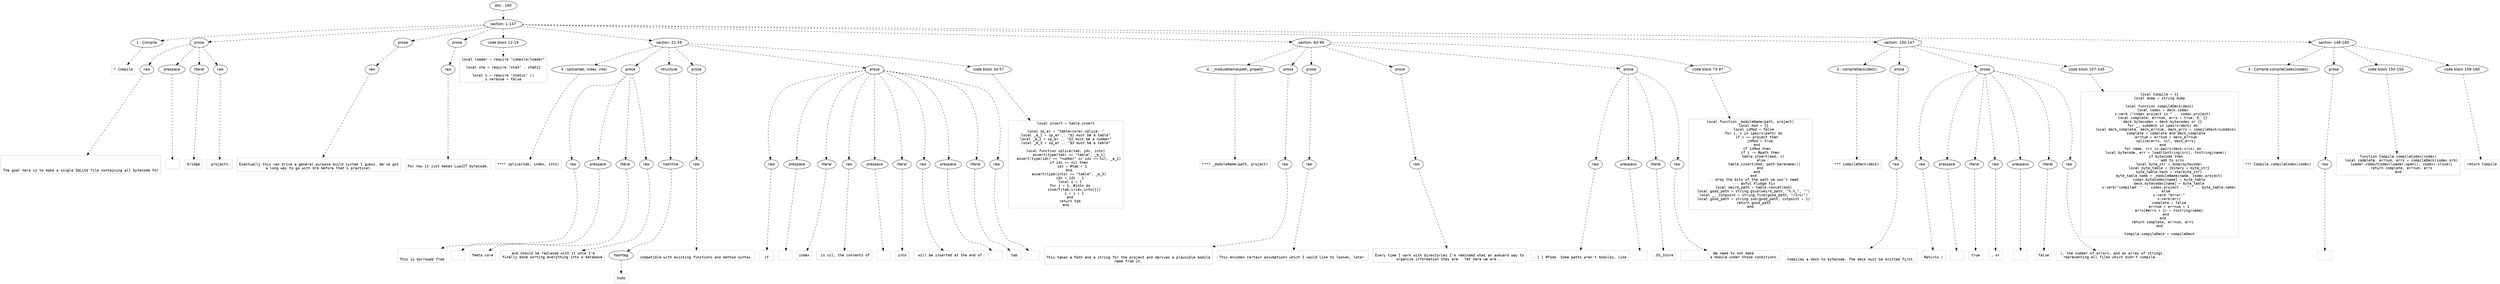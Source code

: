 digraph lpegNode {

node [fontname=Helvetica]
edge [style=dashed]

doc_0 [label="doc - 160"]


doc_0 -> { section_1}
{rank=same; section_1}

section_1 [label="section: 1-147"]


// END RANK doc_0

section_1 -> { header_2 prose_3 prose_4 prose_5 codeblock_6 section_7 section_8 section_9 section_10}
{rank=same; header_2 prose_3 prose_4 prose_5 codeblock_6 section_7 section_8 section_9 section_10}

header_2 [label="1 : Compile"]

prose_3 [label="prose"]

prose_4 [label="prose"]

prose_5 [label="prose"]

codeblock_6 [label="code block 12-19"]

section_7 [label="section: 21-59"]

section_8 [label="section: 60-99"]

section_9 [label="section: 100-147"]

section_10 [label="section: 148-160"]


// END RANK section_1

header_2 -> leaf_11
leaf_11  [color=Gray,shape=rectangle,fontname=Inconsolata,label="* Compile"]
// END RANK header_2

prose_3 -> { raw_12 prespace_13 literal_14 raw_15}
{rank=same; raw_12 prespace_13 literal_14 raw_15}

raw_12 [label="raw"]

prespace_13 [label="prespace"]

literal_14 [label="literal"]

raw_15 [label="raw"]


// END RANK prose_3

raw_12 -> leaf_16
leaf_16  [color=Gray,shape=rectangle,fontname=Inconsolata,label="


The goal here is to make a single SQLite file containing all bytecode for"]
// END RANK raw_12

prespace_13 -> leaf_17
leaf_17  [color=Gray,shape=rectangle,fontname=Inconsolata,label=""]
// END RANK prespace_13

literal_14 -> leaf_18
leaf_18  [color=Gray,shape=rectangle,fontname=Inconsolata,label="bridge"]
// END RANK literal_14

raw_15 -> leaf_19
leaf_19  [color=Gray,shape=rectangle,fontname=Inconsolata,label=" projects.
"]
// END RANK raw_15

prose_4 -> { raw_20}
{rank=same; raw_20}

raw_20 [label="raw"]


// END RANK prose_4

raw_20 -> leaf_21
leaf_21  [color=Gray,shape=rectangle,fontname=Inconsolata,label="
Eventually this can drive a general-purpose build system I guess. We've got
a long way to go with Orb before that's practical.
"]
// END RANK raw_20

prose_5 -> { raw_22}
{rank=same; raw_22}

raw_22 [label="raw"]


// END RANK prose_5

raw_22 -> leaf_23
leaf_23  [color=Gray,shape=rectangle,fontname=Inconsolata,label="
For now it just makes LuaJIT bytecode.
"]
// END RANK raw_22

codeblock_6 -> leaf_24
leaf_24  [color=Gray,shape=rectangle,fontname=Inconsolata,label="local loader = require \"compile/loader\"

local sha = require \"sha3\" . sha512

local s = require \"status\" ()
s.verbose = false"]
// END RANK codeblock_6

section_7 -> { header_25 prose_26 structure_27 prose_28 prose_29 codeblock_30}
{rank=same; header_25 prose_26 structure_27 prose_28 prose_29 codeblock_30}

header_25 [label="4 : splice(tab, index, into)"]

prose_26 [label="prose"]

structure_27 [label="structure"]

prose_28 [label="prose"]

prose_29 [label="prose"]

codeblock_30 [label="code block 34-57"]


// END RANK section_7

header_25 -> leaf_31
leaf_31  [color=Gray,shape=rectangle,fontname=Inconsolata,label="**** splice(tab, index, into)"]
// END RANK header_25

prose_26 -> { raw_32 prespace_33 literal_34 raw_35}
{rank=same; raw_32 prespace_33 literal_34 raw_35}

raw_32 [label="raw"]

prespace_33 [label="prespace"]

literal_34 [label="literal"]

raw_35 [label="raw"]


// END RANK prose_26

raw_32 -> leaf_36
leaf_36  [color=Gray,shape=rectangle,fontname=Inconsolata,label="

This is borrowed from"]
// END RANK raw_32

prespace_33 -> leaf_37
leaf_37  [color=Gray,shape=rectangle,fontname=Inconsolata,label=" "]
// END RANK prespace_33

literal_34 -> leaf_38
leaf_38  [color=Gray,shape=rectangle,fontname=Inconsolata,label="femto.core"]
// END RANK literal_34

raw_35 -> leaf_39
leaf_39  [color=Gray,shape=rectangle,fontname=Inconsolata,label=" and should be replaced with it once I'm
finally done sorting everything into a database
"]
// END RANK raw_35

structure_27 -> { hashline_40}
{rank=same; hashline_40}

hashline_40 [label="hashline"]


// END RANK structure_27

hashline_40 -> { hashtag_41}
{rank=same; hashtag_41}

hashtag_41 [label="hashtag"]


// END RANK hashline_40

hashtag_41 -> leaf_42
leaf_42  [color=Gray,shape=rectangle,fontname=Inconsolata,label="todo"]
// END RANK hashtag_41

prose_28 -> { raw_43}
{rank=same; raw_43}

raw_43 [label="raw"]


// END RANK prose_28

raw_43 -> leaf_44
leaf_44  [color=Gray,shape=rectangle,fontname=Inconsolata,label="
compatible with existing functions and method syntax.
"]
// END RANK raw_43

prose_29 -> { raw_45 prespace_46 literal_47 raw_48 prespace_49 literal_50 raw_51 prespace_52 literal_53 raw_54}
{rank=same; raw_45 prespace_46 literal_47 raw_48 prespace_49 literal_50 raw_51 prespace_52 literal_53 raw_54}

raw_45 [label="raw"]

prespace_46 [label="prespace"]

literal_47 [label="literal"]

raw_48 [label="raw"]

prespace_49 [label="prespace"]

literal_50 [label="literal"]

raw_51 [label="raw"]

prespace_52 [label="prespace"]

literal_53 [label="literal"]

raw_54 [label="raw"]


// END RANK prose_29

raw_45 -> leaf_55
leaf_55  [color=Gray,shape=rectangle,fontname=Inconsolata,label="
if"]
// END RANK raw_45

prespace_46 -> leaf_56
leaf_56  [color=Gray,shape=rectangle,fontname=Inconsolata,label=" "]
// END RANK prespace_46

literal_47 -> leaf_57
leaf_57  [color=Gray,shape=rectangle,fontname=Inconsolata,label="index"]
// END RANK literal_47

raw_48 -> leaf_58
leaf_58  [color=Gray,shape=rectangle,fontname=Inconsolata,label=" is nil, the contents of"]
// END RANK raw_48

prespace_49 -> leaf_59
leaf_59  [color=Gray,shape=rectangle,fontname=Inconsolata,label=" "]
// END RANK prespace_49

literal_50 -> leaf_60
leaf_60  [color=Gray,shape=rectangle,fontname=Inconsolata,label="into"]
// END RANK literal_50

raw_51 -> leaf_61
leaf_61  [color=Gray,shape=rectangle,fontname=Inconsolata,label=" will be inserted at the end of"]
// END RANK raw_51

prespace_52 -> leaf_62
leaf_62  [color=Gray,shape=rectangle,fontname=Inconsolata,label=""]
// END RANK prespace_52

literal_53 -> leaf_63
leaf_63  [color=Gray,shape=rectangle,fontname=Inconsolata,label="tab"]
// END RANK literal_53

raw_54 -> leaf_64
leaf_64  [color=Gray,shape=rectangle,fontname=Inconsolata,label="
"]
// END RANK raw_54

codeblock_30 -> leaf_65
leaf_65  [color=Gray,shape=rectangle,fontname=Inconsolata,label="local insert = table.insert

local sp_er = \"table<core>.splice: \"
local _e_1 = sp_er .. \"$1 must be a table\"
local _e_2 = sp_er .. \"$2 must be a number\"
local _e_3 = sp_er .. \"$3 must be a table\"

local function splice(tab, idx, into)
   assert(type(tab) == \"table\", _e_1)
   assert(type(idx) == \"number\" or idx == nil, _e_2)
   if idx == nil then
      idx = #tab + 1
   end
   assert(type(into) == \"table\", _e_3)
    idx = idx - 1
    local i = 1
    for j = 1, #into do
        insert(tab,i+idx,into[j])
        i = i + 1
    end
    return tab
end"]
// END RANK codeblock_30

section_8 -> { header_66 prose_67 prose_68 prose_69 prose_70 codeblock_71}
{rank=same; header_66 prose_67 prose_68 prose_69 prose_70 codeblock_71}

header_66 [label="4 : _moduleName(path, project)"]

prose_67 [label="prose"]

prose_68 [label="prose"]

prose_69 [label="prose"]

prose_70 [label="prose"]

codeblock_71 [label="code block 73-97"]


// END RANK section_8

header_66 -> leaf_72
leaf_72  [color=Gray,shape=rectangle,fontname=Inconsolata,label="**** _moduleName(path, project)"]
// END RANK header_66

prose_67 -> { raw_73}
{rank=same; raw_73}

raw_73 [label="raw"]


// END RANK prose_67

raw_73 -> leaf_74
leaf_74  [color=Gray,shape=rectangle,fontname=Inconsolata,label="

This takes a Path and a string for the project and derives a plausible module
name from it.
"]
// END RANK raw_73

prose_68 -> { raw_75}
{rank=same; raw_75}

raw_75 [label="raw"]


// END RANK prose_68

raw_75 -> leaf_76
leaf_76  [color=Gray,shape=rectangle,fontname=Inconsolata,label="
This encodes certain assumptions which I would like to loosen, later.
"]
// END RANK raw_75

prose_69 -> { raw_77}
{rank=same; raw_77}

raw_77 [label="raw"]


// END RANK prose_69

raw_77 -> leaf_78
leaf_78  [color=Gray,shape=rectangle,fontname=Inconsolata,label="
Every time I work with directories I'm reminded what an awkward way to
organize information they are.  Yet here we are...
"]
// END RANK raw_77

prose_70 -> { raw_79 prespace_80 literal_81 raw_82}
{rank=same; raw_79 prespace_80 literal_81 raw_82}

raw_79 [label="raw"]

prespace_80 [label="prespace"]

literal_81 [label="literal"]

raw_82 [label="raw"]


// END RANK prose_70

raw_79 -> leaf_83
leaf_83  [color=Gray,shape=rectangle,fontname=Inconsolata,label="
- [ ] #Todo  Some paths aren't modules, like"]
// END RANK raw_79

prespace_80 -> leaf_84
leaf_84  [color=Gray,shape=rectangle,fontname=Inconsolata,label=" "]
// END RANK prespace_80

literal_81 -> leaf_85
leaf_85  [color=Gray,shape=rectangle,fontname=Inconsolata,label=".DS_Store"]
// END RANK literal_81

raw_82 -> leaf_86
leaf_86  [color=Gray,shape=rectangle,fontname=Inconsolata,label=".  We need to not make
             a module under those conditions.
"]
// END RANK raw_82

codeblock_71 -> leaf_87
leaf_87  [color=Gray,shape=rectangle,fontname=Inconsolata,label="local function _moduleName(path, project)
   local mod = {}
   local inMod = false
   for i, v in ipairs(path) do
      if v == project then
         inMod = true
      end
      if inMod then
         if i ~= #path then
            table.insert(mod, v)
          else
             table.insert(mod, path:barename())
         end
      end
   end
   -- drop the bits of the path we won't need
   --- awful kludge fix
   local weird_path = table.concat(mod)
   local good_path = string.gsub(weird_path, \"%.%_\", \"\")
   local _, cutpoint = string.find(good_path, \"/src/\")
   local good_path = string.sub(good_path, cutpoint + 1)
   return good_path
end"]
// END RANK codeblock_71

section_9 -> { header_88 prose_89 prose_90 codeblock_91}
{rank=same; header_88 prose_89 prose_90 codeblock_91}

header_88 [label="3 : compileDeck(deck)"]

prose_89 [label="prose"]

prose_90 [label="prose"]

codeblock_91 [label="code block 107-145"]


// END RANK section_9

header_88 -> leaf_92
leaf_92  [color=Gray,shape=rectangle,fontname=Inconsolata,label="*** compileDeck(deck)"]
// END RANK header_88

prose_89 -> { raw_93}
{rank=same; raw_93}

raw_93 [label="raw"]


// END RANK prose_89

raw_93 -> leaf_94
leaf_94  [color=Gray,shape=rectangle,fontname=Inconsolata,label="

Compiles a deck to bytecode. The deck must be knitted first.
"]
// END RANK raw_93

prose_90 -> { raw_95 prespace_96 literal_97 raw_98 prespace_99 literal_100 raw_101}
{rank=same; raw_95 prespace_96 literal_97 raw_98 prespace_99 literal_100 raw_101}

raw_95 [label="raw"]

prespace_96 [label="prespace"]

literal_97 [label="literal"]

raw_98 [label="raw"]

prespace_99 [label="prespace"]

literal_100 [label="literal"]

raw_101 [label="raw"]


// END RANK prose_90

raw_95 -> leaf_102
leaf_102  [color=Gray,shape=rectangle,fontname=Inconsolata,label="
Returns ("]
// END RANK raw_95

prespace_96 -> leaf_103
leaf_103  [color=Gray,shape=rectangle,fontname=Inconsolata,label=" "]
// END RANK prespace_96

literal_97 -> leaf_104
leaf_104  [color=Gray,shape=rectangle,fontname=Inconsolata,label="true"]
// END RANK literal_97

raw_98 -> leaf_105
leaf_105  [color=Gray,shape=rectangle,fontname=Inconsolata,label=", or"]
// END RANK raw_98

prespace_99 -> leaf_106
leaf_106  [color=Gray,shape=rectangle,fontname=Inconsolata,label=" "]
// END RANK prespace_99

literal_100 -> leaf_107
leaf_107  [color=Gray,shape=rectangle,fontname=Inconsolata,label="false"]
// END RANK literal_100

raw_101 -> leaf_108
leaf_108  [color=Gray,shape=rectangle,fontname=Inconsolata,label=" ), the number of errors, and an array of strings
representing all files which didn't compile.
"]
// END RANK raw_101

codeblock_91 -> leaf_109
leaf_109  [color=Gray,shape=rectangle,fontname=Inconsolata,label="local Compile = {}
local dump = string.dump

local function compileDeck(deck)
   local codex = deck.codex
   s:verb (\"codex project is \" .. codex.project)
   local complete, errnum, errs = true, 0, {}
   deck.bytecodes = deck.bytecodes or {}
   for _, subdeck in ipairs(deck) do
      local deck_complete, deck_errnum, deck_errs = compileDeck(subdeck)
      complete = complete and deck_complete
      errnum = errnum + deck_errnum
      splice(errs, nil, deck_errs)
   end
   for name, src in pairs(deck.srcs) do
      local bytecode, err = load(tostring(src), tostring(name))
      if bytecode then
         -- add to srcs
         local byte_str = dump(bytecode)
         local byte_table = {binary = byte_str}
         byte_table.hash = sha(byte_str)
         byte_table.name = _moduleName(name, codex.project)
         codex.bytecodes[name] = byte_table
         deck.bytecodes[name] = byte_table
         s:verb(\"compiled: \" .. codex.project .. \":\" .. byte_table.name)
      else
         s:verb \"error:\"
         s:verb(err)
         complete = false
         errnum = errnum + 1
         errs[#errs + 1] = tostring(name)
      end
   end
   return complete, errnum, errs
end

Compile.compileDeck = compileDeck"]
// END RANK codeblock_91

section_10 -> { header_110 prose_111 codeblock_112 codeblock_113}
{rank=same; header_110 prose_111 codeblock_112 codeblock_113}

header_110 [label="3 : Compile.compileCodex(codex)"]

prose_111 [label="prose"]

codeblock_112 [label="code block 150-156"]

codeblock_113 [label="code block 158-160"]


// END RANK section_10

header_110 -> leaf_114
leaf_114  [color=Gray,shape=rectangle,fontname=Inconsolata,label="*** Compile.compileCodex(codex)"]
// END RANK header_110

prose_111 -> { raw_115}
{rank=same; raw_115}

raw_115 [label="raw"]


// END RANK prose_111

raw_115 -> leaf_116
leaf_116  [color=Gray,shape=rectangle,fontname=Inconsolata,label="
"]
// END RANK raw_115

codeblock_112 -> leaf_117
leaf_117  [color=Gray,shape=rectangle,fontname=Inconsolata,label="function Compile.compileCodex(codex)
   local complete, errnum, errs = compileDeck(codex.orb)
   loader.commitCodex(loader.open(), codex):close()
   return complete, errnum, errs
end"]
// END RANK codeblock_112

codeblock_113 -> leaf_118
leaf_118  [color=Gray,shape=rectangle,fontname=Inconsolata,label="return Compile"]
// END RANK codeblock_113


}
